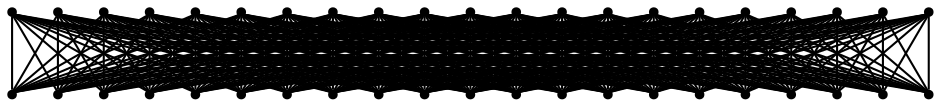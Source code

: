 graph {
  node [shape=point,comment="{\"directed\":false,\"doi\":\"10.1007/978-3-642-25878-7_2\",\"figure\":\"5\"}"]

  v0 [pos="1207.5638467429965,735.9358908142755"]
  v1 [pos="1142.4669368265559,996.1564200177694"]
  v2 [pos="1077.368977001777,1017.8390477587764"]
  v3 [pos="1044.8207129359819,681.7232169751453"]
  v4 [pos="979.7201442480598,1050.3650241991577"]
  v5 [pos="947.1734470909205,649.1964695253871"]
  v6 [pos="947.1734470909206,1061.2083728985322"]
  v7 [pos="914.6257795639539,638.3536454303307"]
  v8 [pos="882.0739124036347,627.5097641780881"]
  v9 [pos="882.0739124036346,1082.89532465089"]
  v10 [pos="849.5261812458596,638.353645430331"]
  v11 [pos="816.9785137188928,649.1964695253871"]
  v12 [pos="784.4266465585737,660.0405892341382"]
  v13 [pos="751.8778814001626,670.8839379335127"]
  v14 [pos="686.7793807135126,1017.8390477587764"]
  v15 [pos="654.2321665560554,703.4093897695758"]
  v16 [pos="654.2321665560554,1006.995699059402"]
  v17 [pos="621.6829480281347,714.2532630732683"]
  v18 [pos="589.1352168703595,985.313071318395"]
  v19 [pos="556.5849007109945,735.9358908142755"]
  v20 [pos="1207.5638467429965,974.4697226190207"]
  v21 [pos="914.6257795639539,1072.0517215979066"]
  v22 [pos="1175.0161792160297,985.313071318395"]
  v23 [pos="1109.9192692995891,1006.9956990594021"]
  v24 [pos="1044.8207129359819,1028.6823964581508"]
  v25 [pos="1012.272011408379,1039.5257451575253"]
  v26 [pos="1175.0161792160297,725.092542114901"]
  v27 [pos="849.5261812458596,1072.0517215979066"]
  v28 [pos="1142.4669368265559,714.2532630732685"]
  v29 [pos="816.9785137188928,1061.2083728985322"]
  v30 [pos="1109.919269299589,703.4093897695759"]
  v31 [pos="784.4266465585737,1050.3650241991577"]
  v32 [pos="1077.368977001777,692.5665656745197"]
  v33 [pos="751.8778814001626,1039.5257451575253"]
  v34 [pos="719.3307308735137,1028.6823964581508"]
  v35 [pos="1012.272011408379,670.8839379335127"]
  v36 [pos="979.72014424806,660.0405892341382"]
  v37 [pos="621.6829480281347,996.1564200177694"]
  v38 [pos="556.5849007109944,974.4697226190207"]
  v39 [pos="719.3307308735137,681.7232169751453"]
  v40 [pos="686.7793807135126,692.5665656745197"]
  v41 [pos="589.1352168703595,725.092542114901"]

  v19 -- v38 [id="-2",pos="556.5849007109945,735.9358908142755 556.5849007109944,974.4697226190207 556.5849007109944,974.4697226190207 556.5849007109944,974.4697226190207"]
  v19 -- v18 [id="-3",pos="556.5849007109945,735.9358908142755 589.1352168703595,985.313071318395 589.1352168703595,985.313071318395 589.1352168703595,985.313071318395"]
  v19 -- v37 [id="-4",pos="556.5849007109945,735.9358908142755 621.6829480281347,996.1564200177694 621.6829480281347,996.1564200177694 621.6829480281347,996.1564200177694"]
  v19 -- v16 [id="-5",pos="556.5849007109945,735.9358908142755 654.2321665560554,1006.995699059402 654.2321665560554,1006.995699059402 654.2321665560554,1006.995699059402"]
  v19 -- v14 [id="-6",pos="556.5849007109945,735.9358908142755 686.7793807135126,1017.8390477587764 686.7793807135126,1017.8390477587764 686.7793807135126,1017.8390477587764"]
  v19 -- v34 [id="-7",pos="556.5849007109945,735.9358908142755 719.3307308735137,1028.6823964581508 719.3307308735137,1028.6823964581508 719.3307308735137,1028.6823964581508"]
  v19 -- v33 [id="-8",pos="556.5849007109945,735.9358908142755 751.8778814001626,1039.5257451575253 751.8778814001626,1039.5257451575253 751.8778814001626,1039.5257451575253"]
  v19 -- v31 [id="-9",pos="556.5849007109945,735.9358908142755 784.4266465585737,1050.3650241991577 784.4266465585737,1050.3650241991577 784.4266465585737,1050.3650241991577"]
  v19 -- v29 [id="-10",pos="556.5849007109945,735.9358908142755 816.9785137188928,1061.2083728985322 816.9785137188928,1061.2083728985322 816.9785137188928,1061.2083728985322"]
  v19 -- v27 [id="-11",pos="556.5849007109945,735.9358908142755 849.5261812458596,1072.0517215979066 849.5261812458596,1072.0517215979066 849.5261812458596,1072.0517215979066"]
  v19 -- v9 [id="-12",pos="556.5849007109945,735.9358908142755 882.0739124036346,1082.89532465089 882.0739124036346,1082.89532465089 882.0739124036346,1082.89532465089"]
  v41 -- v38 [id="-19",pos="589.1352168703595,725.092542114901 556.5849007109944,974.4697226190207 556.5849007109944,974.4697226190207 556.5849007109944,974.4697226190207"]
  v41 -- v18 [id="-20",pos="589.1352168703595,725.092542114901 589.1352168703595,985.313071318395 589.1352168703595,985.313071318395 589.1352168703595,985.313071318395"]
  v41 -- v37 [id="-21",pos="589.1352168703595,725.092542114901 621.6829480281347,996.1564200177694 621.6829480281347,996.1564200177694 621.6829480281347,996.1564200177694"]
  v41 -- v16 [id="-22",pos="589.1352168703595,725.092542114901 654.2321665560554,1006.995699059402 654.2321665560554,1006.995699059402 654.2321665560554,1006.995699059402"]
  v41 -- v14 [id="-23",pos="589.1352168703595,725.092542114901 686.7793807135126,1017.8390477587764 686.7793807135126,1017.8390477587764 686.7793807135126,1017.8390477587764"]
  v41 -- v34 [id="-24",pos="589.1352168703595,725.092542114901 719.3307308735137,1028.6823964581508 719.3307308735137,1028.6823964581508 719.3307308735137,1028.6823964581508"]
  v41 -- v33 [id="-25",pos="589.1352168703595,725.092542114901 751.8778814001626,1039.5257451575253 751.8778814001626,1039.5257451575253 751.8778814001626,1039.5257451575253"]
  v41 -- v31 [id="-26",pos="589.1352168703595,725.092542114901 784.4266465585737,1050.3650241991577 784.4266465585737,1050.3650241991577 784.4266465585737,1050.3650241991577"]
  v41 -- v29 [id="-27",pos="589.1352168703595,725.092542114901 816.9785137188928,1061.2083728985322 816.9785137188928,1061.2083728985322 816.9785137188928,1061.2083728985322"]
  v41 -- v27 [id="-28",pos="589.1352168703595,725.092542114901 849.5261812458596,1072.0517215979066 849.5261812458596,1072.0517215979066 849.5261812458596,1072.0517215979066"]
  v41 -- v9 [id="-29",pos="589.1352168703595,725.092542114901 882.0739124036346,1082.89532465089 882.0739124036346,1082.89532465089 882.0739124036346,1082.89532465089"]
  v41 -- v21 [id="-30",pos="589.1352168703595,725.092542114901 914.6257795639539,1072.0517215979066 914.6257795639539,1072.0517215979066 914.6257795639539,1072.0517215979066"]
  v17 -- v38 [id="-37",pos="621.6829480281347,714.2532630732683 556.5849007109944,974.4697226190207 556.5849007109944,974.4697226190207 556.5849007109944,974.4697226190207"]
  v17 -- v6 [id="-38",pos="621.6829480281347,714.2532630732683 947.1734470909206,1061.2083728985322 947.1734470909206,1061.2083728985322 947.1734470909206,1061.2083728985322"]
  v17 -- v18 [id="-39",pos="621.6829480281347,714.2532630732683 589.1352168703595,985.313071318395 589.1352168703595,985.313071318395 589.1352168703595,985.313071318395"]
  v17 -- v37 [id="-40",pos="621.6829480281347,714.2532630732683 621.6829480281347,996.1564200177694 621.6829480281347,996.1564200177694 621.6829480281347,996.1564200177694"]
  v17 -- v16 [id="-41",pos="621.6829480281347,714.2532630732683 654.2321665560554,1006.995699059402 654.2321665560554,1006.995699059402 654.2321665560554,1006.995699059402"]
  v17 -- v14 [id="-42",pos="621.6829480281347,714.2532630732683 686.7793807135126,1017.8390477587764 686.7793807135126,1017.8390477587764 686.7793807135126,1017.8390477587764"]
  v17 -- v34 [id="-43",pos="621.6829480281347,714.2532630732683 719.3307308735137,1028.6823964581508 719.3307308735137,1028.6823964581508 719.3307308735137,1028.6823964581508"]
  v17 -- v33 [id="-44",pos="621.6829480281347,714.2532630732683 751.8778814001626,1039.5257451575253 751.8778814001626,1039.5257451575253 751.8778814001626,1039.5257451575253"]
  v17 -- v31 [id="-45",pos="621.6829480281347,714.2532630732683 784.4266465585737,1050.3650241991577 784.4266465585737,1050.3650241991577 784.4266465585737,1050.3650241991577"]
  v17 -- v29 [id="-46",pos="621.6829480281347,714.2532630732683 816.9785137188928,1061.2083728985322 816.9785137188928,1061.2083728985322 816.9785137188928,1061.2083728985322"]
  v17 -- v27 [id="-47",pos="621.6829480281347,714.2532630732683 849.5261812458596,1072.0517215979066 849.5261812458596,1072.0517215979066 849.5261812458596,1072.0517215979066"]
  v17 -- v9 [id="-48",pos="621.6829480281347,714.2532630732683 882.0739124036346,1082.89532465089 882.0739124036346,1082.89532465089 882.0739124036346,1082.89532465089"]
  v17 -- v21 [id="-49",pos="621.6829480281347,714.2532630732683 914.6257795639539,1072.0517215979066 914.6257795639539,1072.0517215979066 914.6257795639539,1072.0517215979066"]
  v15 -- v38 [id="-56",pos="654.2321665560554,703.4093897695758 556.5849007109944,974.4697226190207 556.5849007109944,974.4697226190207 556.5849007109944,974.4697226190207"]
  v15 -- v6 [id="-57",pos="654.2321665560554,703.4093897695758 947.1734470909206,1061.2083728985322 947.1734470909206,1061.2083728985322 947.1734470909206,1061.2083728985322"]
  v15 -- v18 [id="-58",pos="654.2321665560554,703.4093897695758 589.1352168703595,985.313071318395 589.1352168703595,985.313071318395 589.1352168703595,985.313071318395"]
  v15 -- v37 [id="-59",pos="654.2321665560554,703.4093897695758 621.6829480281347,996.1564200177694 621.6829480281347,996.1564200177694 621.6829480281347,996.1564200177694"]
  v15 -- v4 [id="-60",pos="654.2321665560554,703.4093897695758 979.7201442480598,1050.3650241991577 979.7201442480598,1050.3650241991577 979.7201442480598,1050.3650241991577"]
  v15 -- v16 [id="-61",pos="654.2321665560554,703.4093897695758 654.2321665560554,1006.995699059402 654.2321665560554,1006.995699059402 654.2321665560554,1006.995699059402"]
  v15 -- v14 [id="-62",pos="654.2321665560554,703.4093897695758 686.7793807135126,1017.8390477587764 686.7793807135126,1017.8390477587764 686.7793807135126,1017.8390477587764"]
  v15 -- v34 [id="-63",pos="654.2321665560554,703.4093897695758 719.3307308735137,1028.6823964581508 719.3307308735137,1028.6823964581508 719.3307308735137,1028.6823964581508"]
  v15 -- v33 [id="-64",pos="654.2321665560554,703.4093897695758 751.8778814001626,1039.5257451575253 751.8778814001626,1039.5257451575253 751.8778814001626,1039.5257451575253"]
  v15 -- v31 [id="-65",pos="654.2321665560554,703.4093897695758 784.4266465585737,1050.3650241991577 784.4266465585737,1050.3650241991577 784.4266465585737,1050.3650241991577"]
  v15 -- v29 [id="-66",pos="654.2321665560554,703.4093897695758 816.9785137188928,1061.2083728985322 816.9785137188928,1061.2083728985322 816.9785137188928,1061.2083728985322"]
  v15 -- v27 [id="-67",pos="654.2321665560554,703.4093897695758 849.5261812458596,1072.0517215979066 849.5261812458596,1072.0517215979066 849.5261812458596,1072.0517215979066"]
  v15 -- v9 [id="-68",pos="654.2321665560554,703.4093897695758 882.0739124036346,1082.89532465089 882.0739124036346,1082.89532465089 882.0739124036346,1082.89532465089"]
  v15 -- v21 [id="-69",pos="654.2321665560554,703.4093897695758 914.6257795639539,1072.0517215979066 914.6257795639539,1072.0517215979066 914.6257795639539,1072.0517215979066"]
  v40 -- v38 [id="-76",pos="686.7793807135126,692.5665656745197 556.5849007109944,974.4697226190207 556.5849007109944,974.4697226190207 556.5849007109944,974.4697226190207"]
  v40 -- v6 [id="-77",pos="686.7793807135126,692.5665656745197 947.1734470909206,1061.2083728985322 947.1734470909206,1061.2083728985322 947.1734470909206,1061.2083728985322"]
  v40 -- v18 [id="-78",pos="686.7793807135126,692.5665656745197 589.1352168703595,985.313071318395 589.1352168703595,985.313071318395 589.1352168703595,985.313071318395"]
  v40 -- v37 [id="-79",pos="686.7793807135126,692.5665656745197 621.6829480281347,996.1564200177694 621.6829480281347,996.1564200177694 621.6829480281347,996.1564200177694"]
  v40 -- v4 [id="-80",pos="686.7793807135126,692.5665656745197 979.7201442480598,1050.3650241991577 979.7201442480598,1050.3650241991577 979.7201442480598,1050.3650241991577"]
  v40 -- v16 [id="-81",pos="686.7793807135126,692.5665656745197 654.2321665560554,1006.995699059402 654.2321665560554,1006.995699059402 654.2321665560554,1006.995699059402"]
  v40 -- v25 [id="-82",pos="686.7793807135126,692.5665656745197 1012.272011408379,1039.5257451575253 1012.272011408379,1039.5257451575253 1012.272011408379,1039.5257451575253"]
  v40 -- v14 [id="-83",pos="686.7793807135126,692.5665656745197 686.7793807135126,1017.8390477587764 686.7793807135126,1017.8390477587764 686.7793807135126,1017.8390477587764"]
  v40 -- v34 [id="-84",pos="686.7793807135126,692.5665656745197 719.3307308735137,1028.6823964581508 719.3307308735137,1028.6823964581508 719.3307308735137,1028.6823964581508"]
  v40 -- v33 [id="-85",pos="686.7793807135126,692.5665656745197 751.8778814001626,1039.5257451575253 751.8778814001626,1039.5257451575253 751.8778814001626,1039.5257451575253"]
  v40 -- v31 [id="-86",pos="686.7793807135126,692.5665656745197 784.4266465585737,1050.3650241991577 784.4266465585737,1050.3650241991577 784.4266465585737,1050.3650241991577"]
  v40 -- v29 [id="-87",pos="686.7793807135126,692.5665656745197 816.9785137188928,1061.2083728985322 816.9785137188928,1061.2083728985322 816.9785137188928,1061.2083728985322"]
  v40 -- v27 [id="-88",pos="686.7793807135126,692.5665656745197 849.5261812458596,1072.0517215979066 849.5261812458596,1072.0517215979066 849.5261812458596,1072.0517215979066"]
  v40 -- v9 [id="-89",pos="686.7793807135126,692.5665656745197 882.0739124036346,1082.89532465089 882.0739124036346,1082.89532465089 882.0739124036346,1082.89532465089"]
  v40 -- v21 [id="-90",pos="686.7793807135126,692.5665656745197 914.6257795639539,1072.0517215979066 914.6257795639539,1072.0517215979066 914.6257795639539,1072.0517215979066"]
  v39 -- v38 [id="-97",pos="719.3307308735137,681.7232169751453 556.5849007109944,974.4697226190207 556.5849007109944,974.4697226190207 556.5849007109944,974.4697226190207"]
  v39 -- v6 [id="-98",pos="719.3307308735137,681.7232169751453 947.1734470909206,1061.2083728985322 947.1734470909206,1061.2083728985322 947.1734470909206,1061.2083728985322"]
  v39 -- v18 [id="-99",pos="719.3307308735137,681.7232169751453 589.1352168703595,985.313071318395 589.1352168703595,985.313071318395 589.1352168703595,985.313071318395"]
  v39 -- v37 [id="-100",pos="719.3307308735137,681.7232169751453 621.6829480281347,996.1564200177694 621.6829480281347,996.1564200177694 621.6829480281347,996.1564200177694"]
  v39 -- v4 [id="-101",pos="719.3307308735137,681.7232169751453 979.7201442480598,1050.3650241991577 979.7201442480598,1050.3650241991577 979.7201442480598,1050.3650241991577"]
  v39 -- v16 [id="-102",pos="719.3307308735137,681.7232169751453 654.2321665560554,1006.995699059402 654.2321665560554,1006.995699059402 654.2321665560554,1006.995699059402"]
  v39 -- v25 [id="-103",pos="719.3307308735137,681.7232169751453 1012.272011408379,1039.5257451575253 1012.272011408379,1039.5257451575253 1012.272011408379,1039.5257451575253"]
  v39 -- v14 [id="-104",pos="719.3307308735137,681.7232169751453 686.7793807135126,1017.8390477587764 686.7793807135126,1017.8390477587764 686.7793807135126,1017.8390477587764"]
  v39 -- v24 [id="-105",pos="719.3307308735137,681.7232169751453 1044.8207129359819,1028.6823964581508 1044.8207129359819,1028.6823964581508 1044.8207129359819,1028.6823964581508"]
  v39 -- v34 [id="-106",pos="719.3307308735137,681.7232169751453 719.3307308735137,1028.6823964581508 719.3307308735137,1028.6823964581508 719.3307308735137,1028.6823964581508"]
  v39 -- v33 [id="-107",pos="719.3307308735137,681.7232169751453 751.8778814001626,1039.5257451575253 751.8778814001626,1039.5257451575253 751.8778814001626,1039.5257451575253"]
  v39 -- v31 [id="-108",pos="719.3307308735137,681.7232169751453 784.4266465585737,1050.3650241991577 784.4266465585737,1050.3650241991577 784.4266465585737,1050.3650241991577"]
  v39 -- v29 [id="-109",pos="719.3307308735137,681.7232169751453 816.9785137188928,1061.2083728985322 816.9785137188928,1061.2083728985322 816.9785137188928,1061.2083728985322"]
  v39 -- v27 [id="-110",pos="719.3307308735137,681.7232169751453 849.5261812458596,1072.0517215979066 849.5261812458596,1072.0517215979066 849.5261812458596,1072.0517215979066"]
  v39 -- v9 [id="-111",pos="719.3307308735137,681.7232169751453 882.0739124036346,1082.89532465089 882.0739124036346,1082.89532465089 882.0739124036346,1082.89532465089"]
  v39 -- v21 [id="-112",pos="719.3307308735137,681.7232169751453 914.6257795639539,1072.0517215979066 914.6257795639539,1072.0517215979066 914.6257795639539,1072.0517215979066"]
  v13 -- v38 [id="-119",pos="751.8778814001626,670.8839379335127 556.5849007109944,974.4697226190207 556.5849007109944,974.4697226190207 556.5849007109944,974.4697226190207"]
  v13 -- v6 [id="-120",pos="751.8778814001626,670.8839379335127 947.1734470909206,1061.2083728985322 947.1734470909206,1061.2083728985322 947.1734470909206,1061.2083728985322"]
  v13 -- v18 [id="-121",pos="751.8778814001626,670.8839379335127 589.1352168703595,985.313071318395 589.1352168703595,985.313071318395 589.1352168703595,985.313071318395"]
  v13 -- v37 [id="-122",pos="751.8778814001626,670.8839379335127 621.6829480281347,996.1564200177694 621.6829480281347,996.1564200177694 621.6829480281347,996.1564200177694"]
  v13 -- v4 [id="-123",pos="751.8778814001626,670.8839379335127 979.7201442480598,1050.3650241991577 979.7201442480598,1050.3650241991577 979.7201442480598,1050.3650241991577"]
  v13 -- v16 [id="-124",pos="751.8778814001626,670.8839379335127 654.2321665560554,1006.995699059402 654.2321665560554,1006.995699059402 654.2321665560554,1006.995699059402"]
  v13 -- v25 [id="-125",pos="751.8778814001626,670.8839379335127 1012.272011408379,1039.5257451575253 1012.272011408379,1039.5257451575253 1012.272011408379,1039.5257451575253"]
  v13 -- v14 [id="-126",pos="751.8778814001626,670.8839379335127 686.7793807135126,1017.8390477587764 686.7793807135126,1017.8390477587764 686.7793807135126,1017.8390477587764"]
  v13 -- v24 [id="-127",pos="751.8778814001626,670.8839379335127 1044.8207129359819,1028.6823964581508 1044.8207129359819,1028.6823964581508 1044.8207129359819,1028.6823964581508"]
  v13 -- v34 [id="-128",pos="751.8778814001626,670.8839379335127 719.3307308735137,1028.6823964581508 719.3307308735137,1028.6823964581508 719.3307308735137,1028.6823964581508"]
  v13 -- v2 [id="-129",pos="751.8778814001626,670.8839379335127 1077.368977001777,1017.8390477587764 1077.368977001777,1017.8390477587764 1077.368977001777,1017.8390477587764"]
  v13 -- v33 [id="-130",pos="751.8778814001626,670.8839379335127 751.8778814001626,1039.5257451575253 751.8778814001626,1039.5257451575253 751.8778814001626,1039.5257451575253"]
  v13 -- v31 [id="-131",pos="751.8778814001626,670.8839379335127 784.4266465585737,1050.3650241991577 784.4266465585737,1050.3650241991577 784.4266465585737,1050.3650241991577"]
  v13 -- v29 [id="-132",pos="751.8778814001626,670.8839379335127 816.9785137188928,1061.2083728985322 816.9785137188928,1061.2083728985322 816.9785137188928,1061.2083728985322"]
  v13 -- v27 [id="-133",pos="751.8778814001626,670.8839379335127 849.5261812458596,1072.0517215979066 849.5261812458596,1072.0517215979066 849.5261812458596,1072.0517215979066"]
  v13 -- v9 [id="-134",pos="751.8778814001626,670.8839379335127 882.0739124036346,1082.89532465089 882.0739124036346,1082.89532465089 882.0739124036346,1082.89532465089"]
  v13 -- v21 [id="-135",pos="751.8778814001626,670.8839379335127 914.6257795639539,1072.0517215979066 914.6257795639539,1072.0517215979066 914.6257795639539,1072.0517215979066"]
  v12 -- v38 [id="-142",pos="784.4266465585737,660.0405892341382 556.5849007109944,974.4697226190207 556.5849007109944,974.4697226190207 556.5849007109944,974.4697226190207"]
  v12 -- v6 [id="-143",pos="784.4266465585737,660.0405892341382 947.1734470909206,1061.2083728985322 947.1734470909206,1061.2083728985322 947.1734470909206,1061.2083728985322"]
  v12 -- v18 [id="-144",pos="784.4266465585737,660.0405892341382 589.1352168703595,985.313071318395 589.1352168703595,985.313071318395 589.1352168703595,985.313071318395"]
  v12 -- v37 [id="-145",pos="784.4266465585737,660.0405892341382 621.6829480281347,996.1564200177694 621.6829480281347,996.1564200177694 621.6829480281347,996.1564200177694"]
  v12 -- v4 [id="-146",pos="784.4266465585737,660.0405892341382 979.7201442480598,1050.3650241991577 979.7201442480598,1050.3650241991577 979.7201442480598,1050.3650241991577"]
  v12 -- v16 [id="-147",pos="784.4266465585737,660.0405892341382 654.2321665560554,1006.995699059402 654.2321665560554,1006.995699059402 654.2321665560554,1006.995699059402"]
  v12 -- v25 [id="-148",pos="784.4266465585737,660.0405892341382 1012.272011408379,1039.5257451575253 1012.272011408379,1039.5257451575253 1012.272011408379,1039.5257451575253"]
  v12 -- v14 [id="-149",pos="784.4266465585737,660.0405892341382 686.7793807135126,1017.8390477587764 686.7793807135126,1017.8390477587764 686.7793807135126,1017.8390477587764"]
  v12 -- v24 [id="-150",pos="784.4266465585737,660.0405892341382 1044.8207129359819,1028.6823964581508 1044.8207129359819,1028.6823964581508 1044.8207129359819,1028.6823964581508"]
  v12 -- v34 [id="-151",pos="784.4266465585737,660.0405892341382 719.3307308735137,1028.6823964581508 719.3307308735137,1028.6823964581508 719.3307308735137,1028.6823964581508"]
  v12 -- v2 [id="-152",pos="784.4266465585737,660.0405892341382 1077.368977001777,1017.8390477587764 1077.368977001777,1017.8390477587764 1077.368977001777,1017.8390477587764"]
  v12 -- v33 [id="-153",pos="784.4266465585737,660.0405892341382 751.8778814001626,1039.5257451575253 751.8778814001626,1039.5257451575253 751.8778814001626,1039.5257451575253"]
  v12 -- v23 [id="-154",pos="784.4266465585737,660.0405892341382 1109.9192692995891,1006.9956990594021 1109.9192692995891,1006.9956990594021 1109.9192692995891,1006.9956990594021"]
  v12 -- v31 [id="-155",pos="784.4266465585737,660.0405892341382 784.4266465585737,1050.3650241991577 784.4266465585737,1050.3650241991577 784.4266465585737,1050.3650241991577"]
  v12 -- v29 [id="-156",pos="784.4266465585737,660.0405892341382 816.9785137188928,1061.2083728985322 816.9785137188928,1061.2083728985322 816.9785137188928,1061.2083728985322"]
  v12 -- v27 [id="-157",pos="784.4266465585737,660.0405892341382 849.5261812458596,1072.0517215979066 849.5261812458596,1072.0517215979066 849.5261812458596,1072.0517215979066"]
  v12 -- v9 [id="-158",pos="784.4266465585737,660.0405892341382 882.0739124036346,1082.89532465089 882.0739124036346,1082.89532465089 882.0739124036346,1082.89532465089"]
  v12 -- v21 [id="-159",pos="784.4266465585737,660.0405892341382 914.6257795639539,1072.0517215979066 914.6257795639539,1072.0517215979066 914.6257795639539,1072.0517215979066"]
  v11 -- v38 [id="-166",pos="816.9785137188928,649.1964695253871 556.5849007109944,974.4697226190207 556.5849007109944,974.4697226190207 556.5849007109944,974.4697226190207"]
  v11 -- v6 [id="-167",pos="816.9785137188928,649.1964695253871 947.1734470909206,1061.2083728985322 947.1734470909206,1061.2083728985322 947.1734470909206,1061.2083728985322"]
  v11 -- v18 [id="-168",pos="816.9785137188928,649.1964695253871 589.1352168703595,985.313071318395 589.1352168703595,985.313071318395 589.1352168703595,985.313071318395"]
  v11 -- v37 [id="-169",pos="816.9785137188928,649.1964695253871 621.6829480281347,996.1564200177694 621.6829480281347,996.1564200177694 621.6829480281347,996.1564200177694"]
  v11 -- v4 [id="-170",pos="816.9785137188928,649.1964695253871 979.7201442480598,1050.3650241991577 979.7201442480598,1050.3650241991577 979.7201442480598,1050.3650241991577"]
  v11 -- v16 [id="-171",pos="816.9785137188928,649.1964695253871 654.2321665560554,1006.995699059402 654.2321665560554,1006.995699059402 654.2321665560554,1006.995699059402"]
  v11 -- v25 [id="-172",pos="816.9785137188928,649.1964695253871 1012.272011408379,1039.5257451575253 1012.272011408379,1039.5257451575253 1012.272011408379,1039.5257451575253"]
  v11 -- v14 [id="-173",pos="816.9785137188928,649.1964695253871 686.7793807135126,1017.8390477587764 686.7793807135126,1017.8390477587764 686.7793807135126,1017.8390477587764"]
  v11 -- v24 [id="-174",pos="816.9785137188928,649.1964695253871 1044.8207129359819,1028.6823964581508 1044.8207129359819,1028.6823964581508 1044.8207129359819,1028.6823964581508"]
  v11 -- v34 [id="-175",pos="816.9785137188928,649.1964695253871 719.3307308735137,1028.6823964581508 719.3307308735137,1028.6823964581508 719.3307308735137,1028.6823964581508"]
  v11 -- v2 [id="-176",pos="816.9785137188928,649.1964695253871 1077.368977001777,1017.8390477587764 1077.368977001777,1017.8390477587764 1077.368977001777,1017.8390477587764"]
  v11 -- v33 [id="-177",pos="816.9785137188928,649.1964695253871 751.8778814001626,1039.5257451575253 751.8778814001626,1039.5257451575253 751.8778814001626,1039.5257451575253"]
  v11 -- v23 [id="-178",pos="816.9785137188928,649.1964695253871 1109.9192692995891,1006.9956990594021 1109.9192692995891,1006.9956990594021 1109.9192692995891,1006.9956990594021"]
  v11 -- v31 [id="-179",pos="816.9785137188928,649.1964695253871 784.4266465585737,1050.3650241991577 784.4266465585737,1050.3650241991577 784.4266465585737,1050.3650241991577"]
  v11 -- v1 [id="-180",pos="816.9785137188928,649.1964695253871 1142.4669368265559,996.1564200177694 1142.4669368265559,996.1564200177694 1142.4669368265559,996.1564200177694"]
  v11 -- v29 [id="-181",pos="816.9785137188928,649.1964695253871 816.9785137188928,1061.2083728985322 816.9785137188928,1061.2083728985322 816.9785137188928,1061.2083728985322"]
  v11 -- v27 [id="-182",pos="816.9785137188928,649.1964695253871 849.5261812458596,1072.0517215979066 849.5261812458596,1072.0517215979066 849.5261812458596,1072.0517215979066"]
  v11 -- v9 [id="-183",pos="816.9785137188928,649.1964695253871 882.0739124036346,1082.89532465089 882.0739124036346,1082.89532465089 882.0739124036346,1082.89532465089"]
  v11 -- v21 [id="-184",pos="816.9785137188928,649.1964695253871 914.6257795639539,1072.0517215979066 914.6257795639539,1072.0517215979066 914.6257795639539,1072.0517215979066"]
  v10 -- v38 [id="-191",pos="849.5261812458596,638.353645430331 556.5849007109944,974.4697226190207 556.5849007109944,974.4697226190207 556.5849007109944,974.4697226190207"]
  v10 -- v6 [id="-192",pos="849.5261812458596,638.353645430331 947.1734470909206,1061.2083728985322 947.1734470909206,1061.2083728985322 947.1734470909206,1061.2083728985322"]
  v10 -- v18 [id="-193",pos="849.5261812458596,638.353645430331 589.1352168703595,985.313071318395 589.1352168703595,985.313071318395 589.1352168703595,985.313071318395"]
  v10 -- v37 [id="-194",pos="849.5261812458596,638.353645430331 621.6829480281347,996.1564200177694 621.6829480281347,996.1564200177694 621.6829480281347,996.1564200177694"]
  v10 -- v4 [id="-195",pos="849.5261812458596,638.353645430331 979.7201442480598,1050.3650241991577 979.7201442480598,1050.3650241991577 979.7201442480598,1050.3650241991577"]
  v10 -- v16 [id="-196",pos="849.5261812458596,638.353645430331 654.2321665560554,1006.995699059402 654.2321665560554,1006.995699059402 654.2321665560554,1006.995699059402"]
  v10 -- v25 [id="-197",pos="849.5261812458596,638.353645430331 1012.272011408379,1039.5257451575253 1012.272011408379,1039.5257451575253 1012.272011408379,1039.5257451575253"]
  v10 -- v14 [id="-198",pos="849.5261812458596,638.353645430331 686.7793807135126,1017.8390477587764 686.7793807135126,1017.8390477587764 686.7793807135126,1017.8390477587764"]
  v10 -- v24 [id="-199",pos="849.5261812458596,638.353645430331 1044.8207129359819,1028.6823964581508 1044.8207129359819,1028.6823964581508 1044.8207129359819,1028.6823964581508"]
  v10 -- v34 [id="-200",pos="849.5261812458596,638.353645430331 719.3307308735137,1028.6823964581508 719.3307308735137,1028.6823964581508 719.3307308735137,1028.6823964581508"]
  v10 -- v2 [id="-201",pos="849.5261812458596,638.353645430331 1077.368977001777,1017.8390477587764 1077.368977001777,1017.8390477587764 1077.368977001777,1017.8390477587764"]
  v10 -- v33 [id="-202",pos="849.5261812458596,638.353645430331 751.8778814001626,1039.5257451575253 751.8778814001626,1039.5257451575253 751.8778814001626,1039.5257451575253"]
  v10 -- v23 [id="-203",pos="849.5261812458596,638.353645430331 1109.9192692995891,1006.9956990594021 1109.9192692995891,1006.9956990594021 1109.9192692995891,1006.9956990594021"]
  v10 -- v31 [id="-204",pos="849.5261812458596,638.353645430331 784.4266465585737,1050.3650241991577 784.4266465585737,1050.3650241991577 784.4266465585737,1050.3650241991577"]
  v10 -- v1 [id="-205",pos="849.5261812458596,638.353645430331 1142.4669368265559,996.1564200177694 1142.4669368265559,996.1564200177694 1142.4669368265559,996.1564200177694"]
  v10 -- v22 [id="-206",pos="849.5261812458596,638.353645430331 1175.0161792160297,985.313071318395 1175.0161792160297,985.313071318395 1175.0161792160297,985.313071318395"]
  v10 -- v29 [id="-207",pos="849.5261812458596,638.353645430331 816.9785137188928,1061.2083728985322 816.9785137188928,1061.2083728985322 816.9785137188928,1061.2083728985322"]
  v10 -- v27 [id="-208",pos="849.5261812458596,638.353645430331 849.5261812458596,1072.0517215979066 849.5261812458596,1072.0517215979066 849.5261812458596,1072.0517215979066"]
  v10 -- v9 [id="-209",pos="849.5261812458596,638.353645430331 882.0739124036346,1082.89532465089 882.0739124036346,1082.89532465089 882.0739124036346,1082.89532465089"]
  v10 -- v21 [id="-210",pos="849.5261812458596,638.353645430331 914.6257795639539,1072.0517215979066 914.6257795639539,1072.0517215979066 914.6257795639539,1072.0517215979066"]
  v8 -- v38 [id="-217",pos="882.0739124036347,627.5097641780881 556.5849007109944,974.4697226190207 556.5849007109944,974.4697226190207 556.5849007109944,974.4697226190207"]
  v8 -- v6 [id="-218",pos="882.0739124036347,627.5097641780881 947.1734470909206,1061.2083728985322 947.1734470909206,1061.2083728985322 947.1734470909206,1061.2083728985322"]
  v8 -- v18 [id="-219",pos="882.0739124036347,627.5097641780881 589.1352168703595,985.313071318395 589.1352168703595,985.313071318395 589.1352168703595,985.313071318395"]
  v8 -- v37 [id="-220",pos="882.0739124036347,627.5097641780881 621.6829480281347,996.1564200177694 621.6829480281347,996.1564200177694 621.6829480281347,996.1564200177694"]
  v8 -- v4 [id="-221",pos="882.0739124036347,627.5097641780881 979.7201442480598,1050.3650241991577 979.7201442480598,1050.3650241991577 979.7201442480598,1050.3650241991577"]
  v8 -- v16 [id="-222",pos="882.0739124036347,627.5097641780881 654.2321665560554,1006.995699059402 654.2321665560554,1006.995699059402 654.2321665560554,1006.995699059402"]
  v8 -- v25 [id="-223",pos="882.0739124036347,627.5097641780881 1012.272011408379,1039.5257451575253 1012.272011408379,1039.5257451575253 1012.272011408379,1039.5257451575253"]
  v8 -- v14 [id="-224",pos="882.0739124036347,627.5097641780881 686.7793807135126,1017.8390477587764 686.7793807135126,1017.8390477587764 686.7793807135126,1017.8390477587764"]
  v8 -- v24 [id="-225",pos="882.0739124036347,627.5097641780881 1044.8207129359819,1028.6823964581508 1044.8207129359819,1028.6823964581508 1044.8207129359819,1028.6823964581508"]
  v8 -- v34 [id="-226",pos="882.0739124036347,627.5097641780881 719.3307308735137,1028.6823964581508 719.3307308735137,1028.6823964581508 719.3307308735137,1028.6823964581508"]
  v8 -- v2 [id="-227",pos="882.0739124036347,627.5097641780881 1077.368977001777,1017.8390477587764 1077.368977001777,1017.8390477587764 1077.368977001777,1017.8390477587764"]
  v8 -- v33 [id="-228",pos="882.0739124036347,627.5097641780881 751.8778814001626,1039.5257451575253 751.8778814001626,1039.5257451575253 751.8778814001626,1039.5257451575253"]
  v8 -- v23 [id="-229",pos="882.0739124036347,627.5097641780881 1109.9192692995891,1006.9956990594021 1109.9192692995891,1006.9956990594021 1109.9192692995891,1006.9956990594021"]
  v8 -- v31 [id="-230",pos="882.0739124036347,627.5097641780881 784.4266465585737,1050.3650241991577 784.4266465585737,1050.3650241991577 784.4266465585737,1050.3650241991577"]
  v8 -- v1 [id="-231",pos="882.0739124036347,627.5097641780881 1142.4669368265559,996.1564200177694 1142.4669368265559,996.1564200177694 1142.4669368265559,996.1564200177694"]
  v8 -- v22 [id="-232",pos="882.0739124036347,627.5097641780881 1175.0161792160297,985.313071318395 1175.0161792160297,985.313071318395 1175.0161792160297,985.313071318395"]
  v8 -- v29 [id="-233",pos="882.0739124036347,627.5097641780881 816.9785137188928,1061.2083728985322 816.9785137188928,1061.2083728985322 816.9785137188928,1061.2083728985322"]
  v8 -- v20 [id="-234",pos="882.0739124036347,627.5097641780881 1207.5638467429965,974.4697226190207 1207.5638467429965,974.4697226190207 1207.5638467429965,974.4697226190207"]
  v8 -- v27 [id="-235",pos="882.0739124036347,627.5097641780881 849.5261812458596,1072.0517215979066 849.5261812458596,1072.0517215979066 849.5261812458596,1072.0517215979066"]
  v8 -- v9 [id="-236",pos="882.0739124036347,627.5097641780881 882.0739124036346,1082.89532465089 882.0739124036346,1082.89532465089 882.0739124036346,1082.89532465089"]
  v8 -- v21 [id="-237",pos="882.0739124036347,627.5097641780881 914.6257795639539,1072.0517215979066 914.6257795639539,1072.0517215979066 914.6257795639539,1072.0517215979066"]
  v7 -- v6 [id="-244",pos="914.6257795639539,638.3536454303307 947.1734470909206,1061.2083728985322 947.1734470909206,1061.2083728985322 947.1734470909206,1061.2083728985322"]
  v7 -- v18 [id="-245",pos="914.6257795639539,638.3536454303307 589.1352168703595,985.313071318395 589.1352168703595,985.313071318395 589.1352168703595,985.313071318395"]
  v7 -- v37 [id="-246",pos="914.6257795639539,638.3536454303307 621.6829480281347,996.1564200177694 621.6829480281347,996.1564200177694 621.6829480281347,996.1564200177694"]
  v7 -- v4 [id="-247",pos="914.6257795639539,638.3536454303307 979.7201442480598,1050.3650241991577 979.7201442480598,1050.3650241991577 979.7201442480598,1050.3650241991577"]
  v7 -- v16 [id="-248",pos="914.6257795639539,638.3536454303307 654.2321665560554,1006.995699059402 654.2321665560554,1006.995699059402 654.2321665560554,1006.995699059402"]
  v7 -- v25 [id="-249",pos="914.6257795639539,638.3536454303307 1012.272011408379,1039.5257451575253 1012.272011408379,1039.5257451575253 1012.272011408379,1039.5257451575253"]
  v7 -- v14 [id="-250",pos="914.6257795639539,638.3536454303307 686.7793807135126,1017.8390477587764 686.7793807135126,1017.8390477587764 686.7793807135126,1017.8390477587764"]
  v7 -- v24 [id="-251",pos="914.6257795639539,638.3536454303307 1044.8207129359819,1028.6823964581508 1044.8207129359819,1028.6823964581508 1044.8207129359819,1028.6823964581508"]
  v7 -- v34 [id="-252",pos="914.6257795639539,638.3536454303307 719.3307308735137,1028.6823964581508 719.3307308735137,1028.6823964581508 719.3307308735137,1028.6823964581508"]
  v7 -- v2 [id="-253",pos="914.6257795639539,638.3536454303307 1077.368977001777,1017.8390477587764 1077.368977001777,1017.8390477587764 1077.368977001777,1017.8390477587764"]
  v7 -- v33 [id="-254",pos="914.6257795639539,638.3536454303307 751.8778814001626,1039.5257451575253 751.8778814001626,1039.5257451575253 751.8778814001626,1039.5257451575253"]
  v7 -- v23 [id="-255",pos="914.6257795639539,638.3536454303307 1109.9192692995891,1006.9956990594021 1109.9192692995891,1006.9956990594021 1109.9192692995891,1006.9956990594021"]
  v7 -- v31 [id="-256",pos="914.6257795639539,638.3536454303307 784.4266465585737,1050.3650241991577 784.4266465585737,1050.3650241991577 784.4266465585737,1050.3650241991577"]
  v7 -- v1 [id="-257",pos="914.6257795639539,638.3536454303307 1142.4669368265559,996.1564200177694 1142.4669368265559,996.1564200177694 1142.4669368265559,996.1564200177694"]
  v7 -- v22 [id="-258",pos="914.6257795639539,638.3536454303307 1175.0161792160297,985.313071318395 1175.0161792160297,985.313071318395 1175.0161792160297,985.313071318395"]
  v7 -- v29 [id="-259",pos="914.6257795639539,638.3536454303307 816.9785137188928,1061.2083728985322 816.9785137188928,1061.2083728985322 816.9785137188928,1061.2083728985322"]
  v7 -- v20 [id="-260",pos="914.6257795639539,638.3536454303307 1207.5638467429965,974.4697226190207 1207.5638467429965,974.4697226190207 1207.5638467429965,974.4697226190207"]
  v7 -- v27 [id="-261",pos="914.6257795639539,638.3536454303307 849.5261812458596,1072.0517215979066 849.5261812458596,1072.0517215979066 849.5261812458596,1072.0517215979066"]
  v7 -- v9 [id="-262",pos="914.6257795639539,638.3536454303307 882.0739124036346,1082.89532465089 882.0739124036346,1082.89532465089 882.0739124036346,1082.89532465089"]
  v7 -- v21 [id="-263",pos="914.6257795639539,638.3536454303307 914.6257795639539,1072.0517215979066 914.6257795639539,1072.0517215979066 914.6257795639539,1072.0517215979066"]
  v5 -- v6 [id="-270",pos="947.1734470909205,649.1964695253871 947.1734470909206,1061.2083728985322 947.1734470909206,1061.2083728985322 947.1734470909206,1061.2083728985322"]
  v5 -- v37 [id="-271",pos="947.1734470909205,649.1964695253871 621.6829480281347,996.1564200177694 621.6829480281347,996.1564200177694 621.6829480281347,996.1564200177694"]
  v5 -- v4 [id="-272",pos="947.1734470909205,649.1964695253871 979.7201442480598,1050.3650241991577 979.7201442480598,1050.3650241991577 979.7201442480598,1050.3650241991577"]
  v5 -- v16 [id="-273",pos="947.1734470909205,649.1964695253871 654.2321665560554,1006.995699059402 654.2321665560554,1006.995699059402 654.2321665560554,1006.995699059402"]
  v5 -- v25 [id="-274",pos="947.1734470909205,649.1964695253871 1012.272011408379,1039.5257451575253 1012.272011408379,1039.5257451575253 1012.272011408379,1039.5257451575253"]
  v5 -- v14 [id="-275",pos="947.1734470909205,649.1964695253871 686.7793807135126,1017.8390477587764 686.7793807135126,1017.8390477587764 686.7793807135126,1017.8390477587764"]
  v5 -- v24 [id="-276",pos="947.1734470909205,649.1964695253871 1044.8207129359819,1028.6823964581508 1044.8207129359819,1028.6823964581508 1044.8207129359819,1028.6823964581508"]
  v5 -- v34 [id="-277",pos="947.1734470909205,649.1964695253871 719.3307308735137,1028.6823964581508 719.3307308735137,1028.6823964581508 719.3307308735137,1028.6823964581508"]
  v5 -- v2 [id="-278",pos="947.1734470909205,649.1964695253871 1077.368977001777,1017.8390477587764 1077.368977001777,1017.8390477587764 1077.368977001777,1017.8390477587764"]
  v5 -- v33 [id="-279",pos="947.1734470909205,649.1964695253871 751.8778814001626,1039.5257451575253 751.8778814001626,1039.5257451575253 751.8778814001626,1039.5257451575253"]
  v5 -- v23 [id="-280",pos="947.1734470909205,649.1964695253871 1109.9192692995891,1006.9956990594021 1109.9192692995891,1006.9956990594021 1109.9192692995891,1006.9956990594021"]
  v5 -- v31 [id="-281",pos="947.1734470909205,649.1964695253871 784.4266465585737,1050.3650241991577 784.4266465585737,1050.3650241991577 784.4266465585737,1050.3650241991577"]
  v5 -- v1 [id="-282",pos="947.1734470909205,649.1964695253871 1142.4669368265559,996.1564200177694 1142.4669368265559,996.1564200177694 1142.4669368265559,996.1564200177694"]
  v5 -- v22 [id="-283",pos="947.1734470909205,649.1964695253871 1175.0161792160297,985.313071318395 1175.0161792160297,985.313071318395 1175.0161792160297,985.313071318395"]
  v5 -- v29 [id="-284",pos="947.1734470909205,649.1964695253871 816.9785137188928,1061.2083728985322 816.9785137188928,1061.2083728985322 816.9785137188928,1061.2083728985322"]
  v5 -- v20 [id="-285",pos="947.1734470909205,649.1964695253871 1207.5638467429965,974.4697226190207 1207.5638467429965,974.4697226190207 1207.5638467429965,974.4697226190207"]
  v5 -- v27 [id="-286",pos="947.1734470909205,649.1964695253871 849.5261812458596,1072.0517215979066 849.5261812458596,1072.0517215979066 849.5261812458596,1072.0517215979066"]
  v5 -- v9 [id="-287",pos="947.1734470909205,649.1964695253871 882.0739124036346,1082.89532465089 882.0739124036346,1082.89532465089 882.0739124036346,1082.89532465089"]
  v5 -- v21 [id="-288",pos="947.1734470909205,649.1964695253871 914.6257795639539,1072.0517215979066 914.6257795639539,1072.0517215979066 914.6257795639539,1072.0517215979066"]
  v36 -- v6 [id="-295",pos="979.72014424806,660.0405892341382 947.1734470909206,1061.2083728985322 947.1734470909206,1061.2083728985322 947.1734470909206,1061.2083728985322"]
  v36 -- v4 [id="-296",pos="979.72014424806,660.0405892341382 979.7201442480598,1050.3650241991577 979.7201442480598,1050.3650241991577 979.7201442480598,1050.3650241991577"]
  v36 -- v16 [id="-297",pos="979.72014424806,660.0405892341382 654.2321665560554,1006.995699059402 654.2321665560554,1006.995699059402 654.2321665560554,1006.995699059402"]
  v36 -- v25 [id="-298",pos="979.72014424806,660.0405892341382 1012.272011408379,1039.5257451575253 1012.272011408379,1039.5257451575253 1012.272011408379,1039.5257451575253"]
  v36 -- v14 [id="-299",pos="979.72014424806,660.0405892341382 686.7793807135126,1017.8390477587764 686.7793807135126,1017.8390477587764 686.7793807135126,1017.8390477587764"]
  v36 -- v24 [id="-300",pos="979.72014424806,660.0405892341382 1044.8207129359819,1028.6823964581508 1044.8207129359819,1028.6823964581508 1044.8207129359819,1028.6823964581508"]
  v36 -- v34 [id="-301",pos="979.72014424806,660.0405892341382 719.3307308735137,1028.6823964581508 719.3307308735137,1028.6823964581508 719.3307308735137,1028.6823964581508"]
  v36 -- v2 [id="-302",pos="979.72014424806,660.0405892341382 1077.368977001777,1017.8390477587764 1077.368977001777,1017.8390477587764 1077.368977001777,1017.8390477587764"]
  v36 -- v33 [id="-303",pos="979.72014424806,660.0405892341382 751.8778814001626,1039.5257451575253 751.8778814001626,1039.5257451575253 751.8778814001626,1039.5257451575253"]
  v36 -- v23 [id="-304",pos="979.72014424806,660.0405892341382 1109.9192692995891,1006.9956990594021 1109.9192692995891,1006.9956990594021 1109.9192692995891,1006.9956990594021"]
  v36 -- v31 [id="-305",pos="979.72014424806,660.0405892341382 784.4266465585737,1050.3650241991577 784.4266465585737,1050.3650241991577 784.4266465585737,1050.3650241991577"]
  v36 -- v1 [id="-306",pos="979.72014424806,660.0405892341382 1142.4669368265559,996.1564200177694 1142.4669368265559,996.1564200177694 1142.4669368265559,996.1564200177694"]
  v36 -- v22 [id="-307",pos="979.72014424806,660.0405892341382 1175.0161792160297,985.313071318395 1175.0161792160297,985.313071318395 1175.0161792160297,985.313071318395"]
  v36 -- v29 [id="-308",pos="979.72014424806,660.0405892341382 816.9785137188928,1061.2083728985322 816.9785137188928,1061.2083728985322 816.9785137188928,1061.2083728985322"]
  v36 -- v20 [id="-309",pos="979.72014424806,660.0405892341382 1207.5638467429965,974.4697226190207 1207.5638467429965,974.4697226190207 1207.5638467429965,974.4697226190207"]
  v36 -- v27 [id="-310",pos="979.72014424806,660.0405892341382 849.5261812458596,1072.0517215979066 849.5261812458596,1072.0517215979066 849.5261812458596,1072.0517215979066"]
  v36 -- v9 [id="-311",pos="979.72014424806,660.0405892341382 882.0739124036346,1082.89532465089 882.0739124036346,1082.89532465089 882.0739124036346,1082.89532465089"]
  v36 -- v21 [id="-312",pos="979.72014424806,660.0405892341382 914.6257795639539,1072.0517215979066 914.6257795639539,1072.0517215979066 914.6257795639539,1072.0517215979066"]
  v35 -- v6 [id="-319",pos="1012.272011408379,670.8839379335127 947.1734470909206,1061.2083728985322 947.1734470909206,1061.2083728985322 947.1734470909206,1061.2083728985322"]
  v35 -- v4 [id="-320",pos="1012.272011408379,670.8839379335127 979.7201442480598,1050.3650241991577 979.7201442480598,1050.3650241991577 979.7201442480598,1050.3650241991577"]
  v35 -- v25 [id="-321",pos="1012.272011408379,670.8839379335127 1012.272011408379,1039.5257451575253 1012.272011408379,1039.5257451575253 1012.272011408379,1039.5257451575253"]
  v35 -- v14 [id="-322",pos="1012.272011408379,670.8839379335127 686.7793807135126,1017.8390477587764 686.7793807135126,1017.8390477587764 686.7793807135126,1017.8390477587764"]
  v35 -- v24 [id="-323",pos="1012.272011408379,670.8839379335127 1044.8207129359819,1028.6823964581508 1044.8207129359819,1028.6823964581508 1044.8207129359819,1028.6823964581508"]
  v35 -- v34 [id="-324",pos="1012.272011408379,670.8839379335127 719.3307308735137,1028.6823964581508 719.3307308735137,1028.6823964581508 719.3307308735137,1028.6823964581508"]
  v35 -- v2 [id="-325",pos="1012.272011408379,670.8839379335127 1077.368977001777,1017.8390477587764 1077.368977001777,1017.8390477587764 1077.368977001777,1017.8390477587764"]
  v35 -- v33 [id="-326",pos="1012.272011408379,670.8839379335127 751.8778814001626,1039.5257451575253 751.8778814001626,1039.5257451575253 751.8778814001626,1039.5257451575253"]
  v35 -- v23 [id="-327",pos="1012.272011408379,670.8839379335127 1109.9192692995891,1006.9956990594021 1109.9192692995891,1006.9956990594021 1109.9192692995891,1006.9956990594021"]
  v35 -- v31 [id="-328",pos="1012.272011408379,670.8839379335127 784.4266465585737,1050.3650241991577 784.4266465585737,1050.3650241991577 784.4266465585737,1050.3650241991577"]
  v35 -- v1 [id="-329",pos="1012.272011408379,670.8839379335127 1142.4669368265559,996.1564200177694 1142.4669368265559,996.1564200177694 1142.4669368265559,996.1564200177694"]
  v35 -- v22 [id="-330",pos="1012.272011408379,670.8839379335127 1175.0161792160297,985.313071318395 1175.0161792160297,985.313071318395 1175.0161792160297,985.313071318395"]
  v35 -- v29 [id="-331",pos="1012.272011408379,670.8839379335127 816.9785137188928,1061.2083728985322 816.9785137188928,1061.2083728985322 816.9785137188928,1061.2083728985322"]
  v35 -- v20 [id="-332",pos="1012.272011408379,670.8839379335127 1207.5638467429965,974.4697226190207 1207.5638467429965,974.4697226190207 1207.5638467429965,974.4697226190207"]
  v35 -- v27 [id="-333",pos="1012.272011408379,670.8839379335127 849.5261812458596,1072.0517215979066 849.5261812458596,1072.0517215979066 849.5261812458596,1072.0517215979066"]
  v35 -- v9 [id="-334",pos="1012.272011408379,670.8839379335127 882.0739124036346,1082.89532465089 882.0739124036346,1082.89532465089 882.0739124036346,1082.89532465089"]
  v35 -- v21 [id="-335",pos="1012.272011408379,670.8839379335127 914.6257795639539,1072.0517215979066 914.6257795639539,1072.0517215979066 914.6257795639539,1072.0517215979066"]
  v3 -- v6 [id="-342",pos="1044.8207129359819,681.7232169751453 947.1734470909206,1061.2083728985322 947.1734470909206,1061.2083728985322 947.1734470909206,1061.2083728985322"]
  v3 -- v4 [id="-343",pos="1044.8207129359819,681.7232169751453 979.7201442480598,1050.3650241991577 979.7201442480598,1050.3650241991577 979.7201442480598,1050.3650241991577"]
  v3 -- v25 [id="-344",pos="1044.8207129359819,681.7232169751453 1012.272011408379,1039.5257451575253 1012.272011408379,1039.5257451575253 1012.272011408379,1039.5257451575253"]
  v3 -- v24 [id="-345",pos="1044.8207129359819,681.7232169751453 1044.8207129359819,1028.6823964581508 1044.8207129359819,1028.6823964581508 1044.8207129359819,1028.6823964581508"]
  v3 -- v34 [id="-346",pos="1044.8207129359819,681.7232169751453 719.3307308735137,1028.6823964581508 719.3307308735137,1028.6823964581508 719.3307308735137,1028.6823964581508"]
  v3 -- v2 [id="-347",pos="1044.8207129359819,681.7232169751453 1077.368977001777,1017.8390477587764 1077.368977001777,1017.8390477587764 1077.368977001777,1017.8390477587764"]
  v3 -- v33 [id="-348",pos="1044.8207129359819,681.7232169751453 751.8778814001626,1039.5257451575253 751.8778814001626,1039.5257451575253 751.8778814001626,1039.5257451575253"]
  v3 -- v23 [id="-349",pos="1044.8207129359819,681.7232169751453 1109.9192692995891,1006.9956990594021 1109.9192692995891,1006.9956990594021 1109.9192692995891,1006.9956990594021"]
  v3 -- v31 [id="-350",pos="1044.8207129359819,681.7232169751453 784.4266465585737,1050.3650241991577 784.4266465585737,1050.3650241991577 784.4266465585737,1050.3650241991577"]
  v3 -- v1 [id="-351",pos="1044.8207129359819,681.7232169751453 1142.4669368265559,996.1564200177694 1142.4669368265559,996.1564200177694 1142.4669368265559,996.1564200177694"]
  v3 -- v22 [id="-352",pos="1044.8207129359819,681.7232169751453 1175.0161792160297,985.313071318395 1175.0161792160297,985.313071318395 1175.0161792160297,985.313071318395"]
  v3 -- v29 [id="-353",pos="1044.8207129359819,681.7232169751453 816.9785137188928,1061.2083728985322 816.9785137188928,1061.2083728985322 816.9785137188928,1061.2083728985322"]
  v3 -- v20 [id="-354",pos="1044.8207129359819,681.7232169751453 1207.5638467429965,974.4697226190207 1207.5638467429965,974.4697226190207 1207.5638467429965,974.4697226190207"]
  v3 -- v27 [id="-355",pos="1044.8207129359819,681.7232169751453 849.5261812458596,1072.0517215979066 849.5261812458596,1072.0517215979066 849.5261812458596,1072.0517215979066"]
  v3 -- v9 [id="-356",pos="1044.8207129359819,681.7232169751453 882.0739124036346,1082.89532465089 882.0739124036346,1082.89532465089 882.0739124036346,1082.89532465089"]
  v3 -- v21 [id="-357",pos="1044.8207129359819,681.7232169751453 914.6257795639539,1072.0517215979066 914.6257795639539,1072.0517215979066 914.6257795639539,1072.0517215979066"]
  v32 -- v6 [id="-364",pos="1077.368977001777,692.5665656745197 947.1734470909206,1061.2083728985322 947.1734470909206,1061.2083728985322 947.1734470909206,1061.2083728985322"]
  v32 -- v4 [id="-365",pos="1077.368977001777,692.5665656745197 979.7201442480598,1050.3650241991577 979.7201442480598,1050.3650241991577 979.7201442480598,1050.3650241991577"]
  v32 -- v25 [id="-366",pos="1077.368977001777,692.5665656745197 1012.272011408379,1039.5257451575253 1012.272011408379,1039.5257451575253 1012.272011408379,1039.5257451575253"]
  v32 -- v24 [id="-367",pos="1077.368977001777,692.5665656745197 1044.8207129359819,1028.6823964581508 1044.8207129359819,1028.6823964581508 1044.8207129359819,1028.6823964581508"]
  v32 -- v2 [id="-368",pos="1077.368977001777,692.5665656745197 1077.368977001777,1017.8390477587764 1077.368977001777,1017.8390477587764 1077.368977001777,1017.8390477587764"]
  v32 -- v33 [id="-369",pos="1077.368977001777,692.5665656745197 751.8778814001626,1039.5257451575253 751.8778814001626,1039.5257451575253 751.8778814001626,1039.5257451575253"]
  v32 -- v23 [id="-370",pos="1077.368977001777,692.5665656745197 1109.9192692995891,1006.9956990594021 1109.9192692995891,1006.9956990594021 1109.9192692995891,1006.9956990594021"]
  v32 -- v31 [id="-371",pos="1077.368977001777,692.5665656745197 784.4266465585737,1050.3650241991577 784.4266465585737,1050.3650241991577 784.4266465585737,1050.3650241991577"]
  v32 -- v1 [id="-372",pos="1077.368977001777,692.5665656745197 1142.4669368265559,996.1564200177694 1142.4669368265559,996.1564200177694 1142.4669368265559,996.1564200177694"]
  v32 -- v22 [id="-373",pos="1077.368977001777,692.5665656745197 1175.0161792160297,985.313071318395 1175.0161792160297,985.313071318395 1175.0161792160297,985.313071318395"]
  v32 -- v29 [id="-374",pos="1077.368977001777,692.5665656745197 816.9785137188928,1061.2083728985322 816.9785137188928,1061.2083728985322 816.9785137188928,1061.2083728985322"]
  v32 -- v20 [id="-375",pos="1077.368977001777,692.5665656745197 1207.5638467429965,974.4697226190207 1207.5638467429965,974.4697226190207 1207.5638467429965,974.4697226190207"]
  v32 -- v27 [id="-376",pos="1077.368977001777,692.5665656745197 849.5261812458596,1072.0517215979066 849.5261812458596,1072.0517215979066 849.5261812458596,1072.0517215979066"]
  v32 -- v9 [id="-377",pos="1077.368977001777,692.5665656745197 882.0739124036346,1082.89532465089 882.0739124036346,1082.89532465089 882.0739124036346,1082.89532465089"]
  v32 -- v21 [id="-378",pos="1077.368977001777,692.5665656745197 914.6257795639539,1072.0517215979066 914.6257795639539,1072.0517215979066 914.6257795639539,1072.0517215979066"]
  v30 -- v4 [id="-385",pos="1109.919269299589,703.4093897695759 979.7201442480598,1050.3650241991577 979.7201442480598,1050.3650241991577 979.7201442480598,1050.3650241991577"]
  v30 -- v25 [id="-386",pos="1109.919269299589,703.4093897695759 1012.272011408379,1039.5257451575253 1012.272011408379,1039.5257451575253 1012.272011408379,1039.5257451575253"]
  v30 -- v24 [id="-387",pos="1109.919269299589,703.4093897695759 1044.8207129359819,1028.6823964581508 1044.8207129359819,1028.6823964581508 1044.8207129359819,1028.6823964581508"]
  v30 -- v2 [id="-388",pos="1109.919269299589,703.4093897695759 1077.368977001777,1017.8390477587764 1077.368977001777,1017.8390477587764 1077.368977001777,1017.8390477587764"]
  v30 -- v23 [id="-389",pos="1109.919269299589,703.4093897695759 1109.9192692995891,1006.9956990594021 1109.9192692995891,1006.9956990594021 1109.9192692995891,1006.9956990594021"]
  v30 -- v31 [id="-390",pos="1109.919269299589,703.4093897695759 784.4266465585737,1050.3650241991577 784.4266465585737,1050.3650241991577 784.4266465585737,1050.3650241991577"]
  v30 -- v1 [id="-391",pos="1109.919269299589,703.4093897695759 1142.4669368265559,996.1564200177694 1142.4669368265559,996.1564200177694 1142.4669368265559,996.1564200177694"]
  v30 -- v22 [id="-392",pos="1109.919269299589,703.4093897695759 1175.0161792160297,985.313071318395 1175.0161792160297,985.313071318395 1175.0161792160297,985.313071318395"]
  v30 -- v29 [id="-393",pos="1109.919269299589,703.4093897695759 816.9785137188928,1061.2083728985322 816.9785137188928,1061.2083728985322 816.9785137188928,1061.2083728985322"]
  v30 -- v20 [id="-394",pos="1109.919269299589,703.4093897695759 1207.5638467429965,974.4697226190207 1207.5638467429965,974.4697226190207 1207.5638467429965,974.4697226190207"]
  v30 -- v27 [id="-395",pos="1109.919269299589,703.4093897695759 849.5261812458596,1072.0517215979066 849.5261812458596,1072.0517215979066 849.5261812458596,1072.0517215979066"]
  v30 -- v9 [id="-396",pos="1109.919269299589,703.4093897695759 882.0739124036346,1082.89532465089 882.0739124036346,1082.89532465089 882.0739124036346,1082.89532465089"]
  v30 -- v21 [id="-397",pos="1109.919269299589,703.4093897695759 914.6257795639539,1072.0517215979066 914.6257795639539,1072.0517215979066 914.6257795639539,1072.0517215979066"]
  v30 -- v6 [id="-398",pos="1109.919269299589,703.4093897695759 947.1734470909206,1061.2083728985322 947.1734470909206,1061.2083728985322 947.1734470909206,1061.2083728985322"]
  v28 -- v4 [id="-405",pos="1142.4669368265559,714.2532630732685 979.7201442480598,1050.3650241991577 979.7201442480598,1050.3650241991577 979.7201442480598,1050.3650241991577"]
  v28 -- v25 [id="-406",pos="1142.4669368265559,714.2532630732685 1012.272011408379,1039.5257451575253 1012.272011408379,1039.5257451575253 1012.272011408379,1039.5257451575253"]
  v28 -- v24 [id="-407",pos="1142.4669368265559,714.2532630732685 1044.8207129359819,1028.6823964581508 1044.8207129359819,1028.6823964581508 1044.8207129359819,1028.6823964581508"]
  v28 -- v2 [id="-408",pos="1142.4669368265559,714.2532630732685 1077.368977001777,1017.8390477587764 1077.368977001777,1017.8390477587764 1077.368977001777,1017.8390477587764"]
  v28 -- v23 [id="-409",pos="1142.4669368265559,714.2532630732685 1109.9192692995891,1006.9956990594021 1109.9192692995891,1006.9956990594021 1109.9192692995891,1006.9956990594021"]
  v28 -- v1 [id="-410",pos="1142.4669368265559,714.2532630732685 1142.4669368265559,996.1564200177694 1142.4669368265559,996.1564200177694 1142.4669368265559,996.1564200177694"]
  v28 -- v22 [id="-411",pos="1142.4669368265559,714.2532630732685 1175.0161792160297,985.313071318395 1175.0161792160297,985.313071318395 1175.0161792160297,985.313071318395"]
  v28 -- v29 [id="-412",pos="1142.4669368265559,714.2532630732685 816.9785137188928,1061.2083728985322 816.9785137188928,1061.2083728985322 816.9785137188928,1061.2083728985322"]
  v28 -- v20 [id="-413",pos="1142.4669368265559,714.2532630732685 1207.5638467429965,974.4697226190207 1207.5638467429965,974.4697226190207 1207.5638467429965,974.4697226190207"]
  v28 -- v27 [id="-414",pos="1142.4669368265559,714.2532630732685 849.5261812458596,1072.0517215979066 849.5261812458596,1072.0517215979066 849.5261812458596,1072.0517215979066"]
  v28 -- v9 [id="-415",pos="1142.4669368265559,714.2532630732685 882.0739124036346,1082.89532465089 882.0739124036346,1082.89532465089 882.0739124036346,1082.89532465089"]
  v28 -- v21 [id="-416",pos="1142.4669368265559,714.2532630732685 914.6257795639539,1072.0517215979066 914.6257795639539,1072.0517215979066 914.6257795639539,1072.0517215979066"]
  v28 -- v6 [id="-417",pos="1142.4669368265559,714.2532630732685 947.1734470909206,1061.2083728985322 947.1734470909206,1061.2083728985322 947.1734470909206,1061.2083728985322"]
  v26 -- v4 [id="-424",pos="1175.0161792160297,725.092542114901 979.7201442480598,1050.3650241991577 979.7201442480598,1050.3650241991577 979.7201442480598,1050.3650241991577"]
  v26 -- v25 [id="-425",pos="1175.0161792160297,725.092542114901 1012.272011408379,1039.5257451575253 1012.272011408379,1039.5257451575253 1012.272011408379,1039.5257451575253"]
  v26 -- v24 [id="-426",pos="1175.0161792160297,725.092542114901 1044.8207129359819,1028.6823964581508 1044.8207129359819,1028.6823964581508 1044.8207129359819,1028.6823964581508"]
  v26 -- v2 [id="-427",pos="1175.0161792160297,725.092542114901 1077.368977001777,1017.8390477587764 1077.368977001777,1017.8390477587764 1077.368977001777,1017.8390477587764"]
  v26 -- v23 [id="-428",pos="1175.0161792160297,725.092542114901 1109.9192692995891,1006.9956990594021 1109.9192692995891,1006.9956990594021 1109.9192692995891,1006.9956990594021"]
  v26 -- v1 [id="-429",pos="1175.0161792160297,725.092542114901 1142.4669368265559,996.1564200177694 1142.4669368265559,996.1564200177694 1142.4669368265559,996.1564200177694"]
  v26 -- v22 [id="-430",pos="1175.0161792160297,725.092542114901 1175.0161792160297,985.313071318395 1175.0161792160297,985.313071318395 1175.0161792160297,985.313071318395"]
  v26 -- v20 [id="-431",pos="1175.0161792160297,725.092542114901 1207.5638467429965,974.4697226190207 1207.5638467429965,974.4697226190207 1207.5638467429965,974.4697226190207"]
  v26 -- v27 [id="-432",pos="1175.0161792160297,725.092542114901 849.5261812458596,1072.0517215979066 849.5261812458596,1072.0517215979066 849.5261812458596,1072.0517215979066"]
  v26 -- v9 [id="-433",pos="1175.0161792160297,725.092542114901 882.0739124036346,1082.89532465089 882.0739124036346,1082.89532465089 882.0739124036346,1082.89532465089"]
  v26 -- v21 [id="-434",pos="1175.0161792160297,725.092542114901 914.6257795639539,1072.0517215979066 914.6257795639539,1072.0517215979066 914.6257795639539,1072.0517215979066"]
  v26 -- v6 [id="-435",pos="1175.0161792160297,725.092542114901 947.1734470909206,1061.2083728985322 947.1734470909206,1061.2083728985322 947.1734470909206,1061.2083728985322"]
  v0 -- v4 [id="-442",pos="1207.5638467429965,735.9358908142755 979.7201442480598,1050.3650241991577 979.7201442480598,1050.3650241991577 979.7201442480598,1050.3650241991577"]
  v0 -- v25 [id="-443",pos="1207.5638467429965,735.9358908142755 1012.272011408379,1039.5257451575253 1012.272011408379,1039.5257451575253 1012.272011408379,1039.5257451575253"]
  v0 -- v24 [id="-444",pos="1207.5638467429965,735.9358908142755 1044.8207129359819,1028.6823964581508 1044.8207129359819,1028.6823964581508 1044.8207129359819,1028.6823964581508"]
  v0 -- v2 [id="-445",pos="1207.5638467429965,735.9358908142755 1077.368977001777,1017.8390477587764 1077.368977001777,1017.8390477587764 1077.368977001777,1017.8390477587764"]
  v0 -- v23 [id="-446",pos="1207.5638467429965,735.9358908142755 1109.9192692995891,1006.9956990594021 1109.9192692995891,1006.9956990594021 1109.9192692995891,1006.9956990594021"]
  v0 -- v1 [id="-447",pos="1207.5638467429965,735.9358908142755 1142.4669368265559,996.1564200177694 1142.4669368265559,996.1564200177694 1142.4669368265559,996.1564200177694"]
  v0 -- v22 [id="-448",pos="1207.5638467429965,735.9358908142755 1175.0161792160297,985.313071318395 1175.0161792160297,985.313071318395 1175.0161792160297,985.313071318395"]
  v0 -- v20 [id="-449",pos="1207.5638467429965,735.9358908142755 1207.5638467429965,974.4697226190207 1207.5638467429965,974.4697226190207 1207.5638467429965,974.4697226190207"]
  v0 -- v9 [id="-450",pos="1207.5638467429965,735.9358908142755 882.0739124036346,1082.89532465089 882.0739124036346,1082.89532465089 882.0739124036346,1082.89532465089"]
  v0 -- v21 [id="-451",pos="1207.5638467429965,735.9358908142755 914.6257795639539,1072.0517215979066 914.6257795639539,1072.0517215979066 914.6257795639539,1072.0517215979066"]
  v0 -- v6 [id="-452",pos="1207.5638467429965,735.9358908142755 947.1734470909206,1061.2083728985322 947.1734470909206,1061.2083728985322 947.1734470909206,1061.2083728985322"]
}